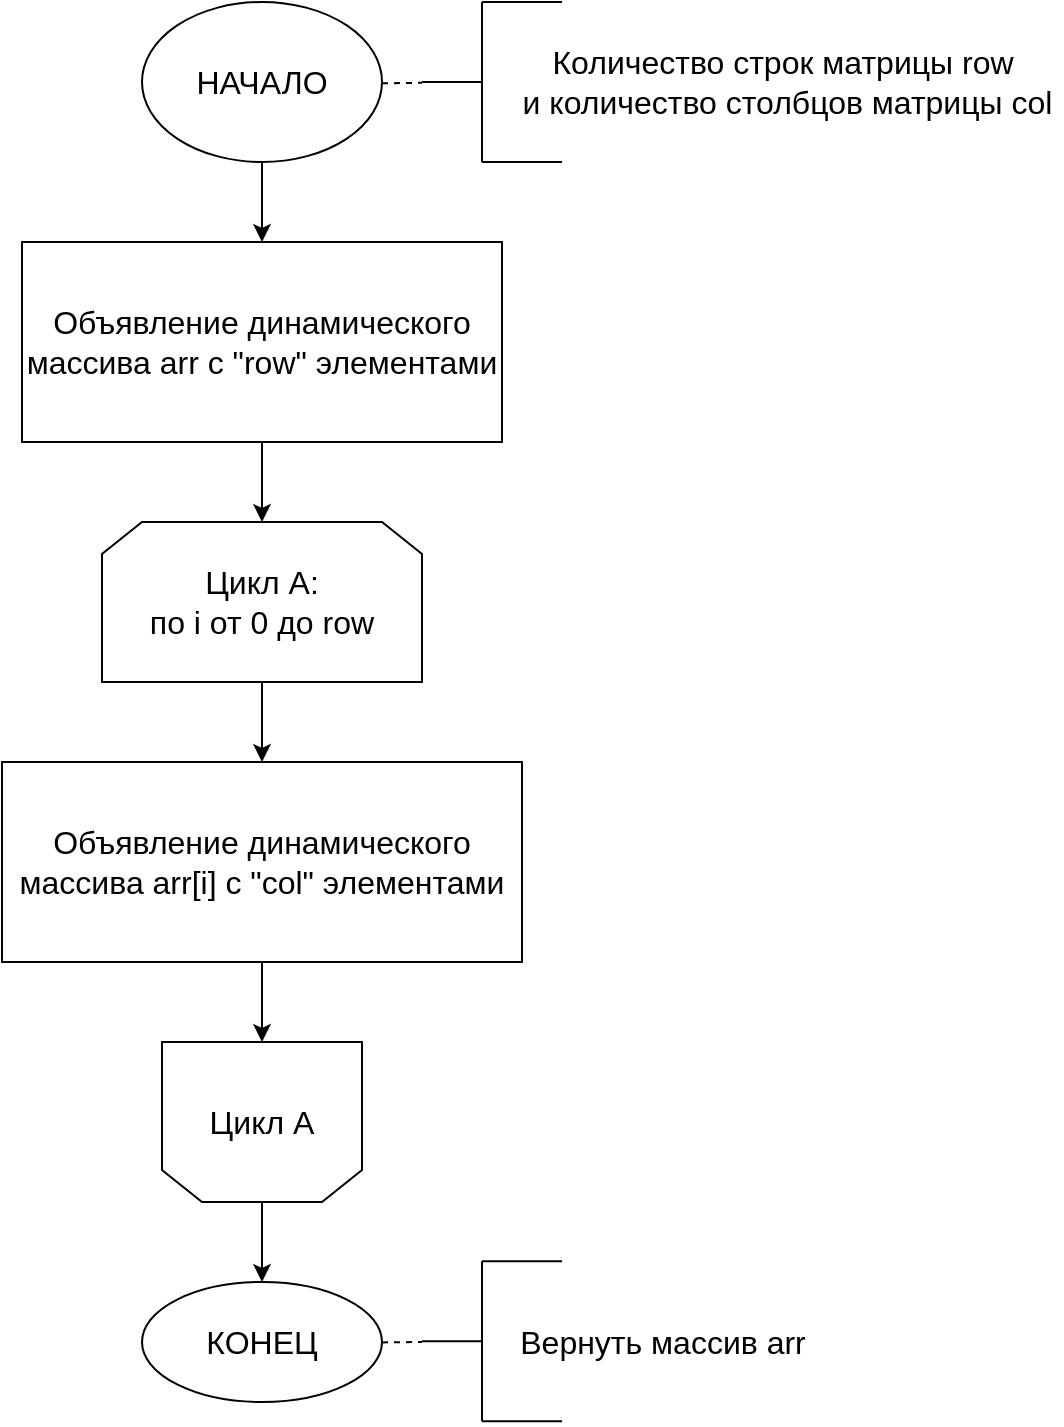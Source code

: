 <mxfile version="17.4.2" type="device"><diagram id="hKDGGi43b2rAhyCrG1Bj" name="Страница 1"><mxGraphModel dx="918" dy="714" grid="1" gridSize="10" guides="1" tooltips="1" connect="1" arrows="1" fold="1" page="1" pageScale="1" pageWidth="1200" pageHeight="1920" math="0" shadow="0"><root><mxCell id="0"/><mxCell id="1" parent="0"/><mxCell id="S3-0LEEUwr_rPMKu23Zw-10" value="" style="edgeStyle=orthogonalEdgeStyle;rounded=0;orthogonalLoop=1;jettySize=auto;html=1;fontSize=16;" edge="1" parent="1" source="S3-0LEEUwr_rPMKu23Zw-1" target="S3-0LEEUwr_rPMKu23Zw-9"><mxGeometry relative="1" as="geometry"/></mxCell><mxCell id="S3-0LEEUwr_rPMKu23Zw-1" value="НАЧАЛО" style="ellipse;whiteSpace=wrap;html=1;fontSize=16;" vertex="1" parent="1"><mxGeometry x="470" y="70" width="120" height="80" as="geometry"/></mxCell><mxCell id="S3-0LEEUwr_rPMKu23Zw-3" value="" style="endArrow=none;html=1;rounded=0;fontSize=16;" edge="1" parent="1"><mxGeometry width="50" height="50" relative="1" as="geometry"><mxPoint x="640" y="110.0" as="sourcePoint"/><mxPoint x="610" y="110.0" as="targetPoint"/></mxGeometry></mxCell><mxCell id="S3-0LEEUwr_rPMKu23Zw-4" value="" style="endArrow=none;html=1;rounded=0;fontSize=16;" edge="1" parent="1"><mxGeometry width="50" height="50" relative="1" as="geometry"><mxPoint x="640" y="150.0" as="sourcePoint"/><mxPoint x="640" y="70.0" as="targetPoint"/></mxGeometry></mxCell><mxCell id="S3-0LEEUwr_rPMKu23Zw-5" value="" style="endArrow=none;html=1;rounded=0;fontSize=16;" edge="1" parent="1"><mxGeometry width="50" height="50" relative="1" as="geometry"><mxPoint x="680" y="70.0" as="sourcePoint"/><mxPoint x="640" y="70.0" as="targetPoint"/></mxGeometry></mxCell><mxCell id="S3-0LEEUwr_rPMKu23Zw-6" value="" style="endArrow=none;html=1;rounded=0;fontSize=16;" edge="1" parent="1"><mxGeometry width="50" height="50" relative="1" as="geometry"><mxPoint x="680" y="150.0" as="sourcePoint"/><mxPoint x="640" y="150.0" as="targetPoint"/></mxGeometry></mxCell><mxCell id="S3-0LEEUwr_rPMKu23Zw-7" value="" style="endArrow=none;dashed=1;html=1;rounded=0;exitX=1;exitY=0.5;exitDx=0;exitDy=0;" edge="1" parent="1"><mxGeometry width="50" height="50" relative="1" as="geometry"><mxPoint x="590" y="110.64" as="sourcePoint"/><mxPoint x="610" y="110.4" as="targetPoint"/></mxGeometry></mxCell><mxCell id="S3-0LEEUwr_rPMKu23Zw-8" value="Количество строк матрицы row&lt;br&gt;&amp;nbsp;и количество столбцов матрицы col" style="text;html=1;align=center;verticalAlign=middle;resizable=0;points=[];autosize=1;strokeColor=none;fillColor=none;fontSize=16;" vertex="1" parent="1"><mxGeometry x="650" y="90" width="280" height="40" as="geometry"/></mxCell><mxCell id="S3-0LEEUwr_rPMKu23Zw-12" style="edgeStyle=orthogonalEdgeStyle;rounded=0;orthogonalLoop=1;jettySize=auto;html=1;entryX=0.5;entryY=0;entryDx=0;entryDy=0;fontSize=16;" edge="1" parent="1" source="S3-0LEEUwr_rPMKu23Zw-9" target="S3-0LEEUwr_rPMKu23Zw-11"><mxGeometry relative="1" as="geometry"/></mxCell><mxCell id="S3-0LEEUwr_rPMKu23Zw-9" value="Объявление динамического массива arr с &quot;row&quot; элементами" style="whiteSpace=wrap;html=1;fontSize=16;" vertex="1" parent="1"><mxGeometry x="410" y="190" width="240" height="100" as="geometry"/></mxCell><mxCell id="S3-0LEEUwr_rPMKu23Zw-14" style="edgeStyle=orthogonalEdgeStyle;rounded=0;orthogonalLoop=1;jettySize=auto;html=1;entryX=0.5;entryY=0;entryDx=0;entryDy=0;fontSize=16;" edge="1" parent="1" source="S3-0LEEUwr_rPMKu23Zw-11" target="S3-0LEEUwr_rPMKu23Zw-13"><mxGeometry relative="1" as="geometry"/></mxCell><mxCell id="S3-0LEEUwr_rPMKu23Zw-11" value="Цикл А:&lt;br&gt;по i от 0 до row" style="shape=loopLimit;whiteSpace=wrap;html=1;fontSize=16;" vertex="1" parent="1"><mxGeometry x="450" y="330" width="160" height="80" as="geometry"/></mxCell><mxCell id="S3-0LEEUwr_rPMKu23Zw-16" style="edgeStyle=orthogonalEdgeStyle;rounded=0;orthogonalLoop=1;jettySize=auto;html=1;entryX=0.5;entryY=1;entryDx=0;entryDy=0;fontSize=16;" edge="1" parent="1" source="S3-0LEEUwr_rPMKu23Zw-13" target="S3-0LEEUwr_rPMKu23Zw-15"><mxGeometry relative="1" as="geometry"/></mxCell><mxCell id="S3-0LEEUwr_rPMKu23Zw-13" value="Объявление динамического массива arr[i] с &quot;col&quot; элементами" style="whiteSpace=wrap;html=1;fontSize=16;" vertex="1" parent="1"><mxGeometry x="400" y="450" width="260" height="100" as="geometry"/></mxCell><mxCell id="S3-0LEEUwr_rPMKu23Zw-18" value="" style="edgeStyle=orthogonalEdgeStyle;rounded=0;orthogonalLoop=1;jettySize=auto;html=1;fontSize=16;" edge="1" parent="1" source="S3-0LEEUwr_rPMKu23Zw-15" target="S3-0LEEUwr_rPMKu23Zw-17"><mxGeometry relative="1" as="geometry"/></mxCell><mxCell id="S3-0LEEUwr_rPMKu23Zw-15" value="Цикл А" style="shape=loopLimit;whiteSpace=wrap;html=1;fontSize=16;direction=west;" vertex="1" parent="1"><mxGeometry x="480" y="590" width="100" height="80" as="geometry"/></mxCell><mxCell id="S3-0LEEUwr_rPMKu23Zw-17" value="КОНЕЦ" style="ellipse;whiteSpace=wrap;html=1;fontSize=16;" vertex="1" parent="1"><mxGeometry x="470" y="710" width="120" height="60" as="geometry"/></mxCell><mxCell id="S3-0LEEUwr_rPMKu23Zw-20" value="Вернуть массив arr" style="text;html=1;align=center;verticalAlign=middle;resizable=0;points=[];autosize=1;strokeColor=none;fillColor=none;fontSize=16;" vertex="1" parent="1"><mxGeometry x="650" y="730" width="160" height="20" as="geometry"/></mxCell><mxCell id="S3-0LEEUwr_rPMKu23Zw-21" value="" style="endArrow=none;html=1;rounded=0;fontSize=16;" edge="1" parent="1"><mxGeometry width="50" height="50" relative="1" as="geometry"><mxPoint x="640" y="739.58" as="sourcePoint"/><mxPoint x="610" y="739.58" as="targetPoint"/></mxGeometry></mxCell><mxCell id="S3-0LEEUwr_rPMKu23Zw-22" value="" style="endArrow=none;html=1;rounded=0;fontSize=16;" edge="1" parent="1"><mxGeometry width="50" height="50" relative="1" as="geometry"><mxPoint x="640" y="779.58" as="sourcePoint"/><mxPoint x="640" y="699.58" as="targetPoint"/></mxGeometry></mxCell><mxCell id="S3-0LEEUwr_rPMKu23Zw-23" value="" style="endArrow=none;html=1;rounded=0;fontSize=16;" edge="1" parent="1"><mxGeometry width="50" height="50" relative="1" as="geometry"><mxPoint x="680" y="699.58" as="sourcePoint"/><mxPoint x="640" y="699.58" as="targetPoint"/></mxGeometry></mxCell><mxCell id="S3-0LEEUwr_rPMKu23Zw-24" value="" style="endArrow=none;html=1;rounded=0;fontSize=16;" edge="1" parent="1"><mxGeometry width="50" height="50" relative="1" as="geometry"><mxPoint x="680" y="779.58" as="sourcePoint"/><mxPoint x="640" y="779.58" as="targetPoint"/></mxGeometry></mxCell><mxCell id="S3-0LEEUwr_rPMKu23Zw-25" value="" style="endArrow=none;dashed=1;html=1;rounded=0;exitX=1;exitY=0.5;exitDx=0;exitDy=0;" edge="1" parent="1"><mxGeometry width="50" height="50" relative="1" as="geometry"><mxPoint x="590" y="740.22" as="sourcePoint"/><mxPoint x="610" y="739.98" as="targetPoint"/></mxGeometry></mxCell></root></mxGraphModel></diagram></mxfile>